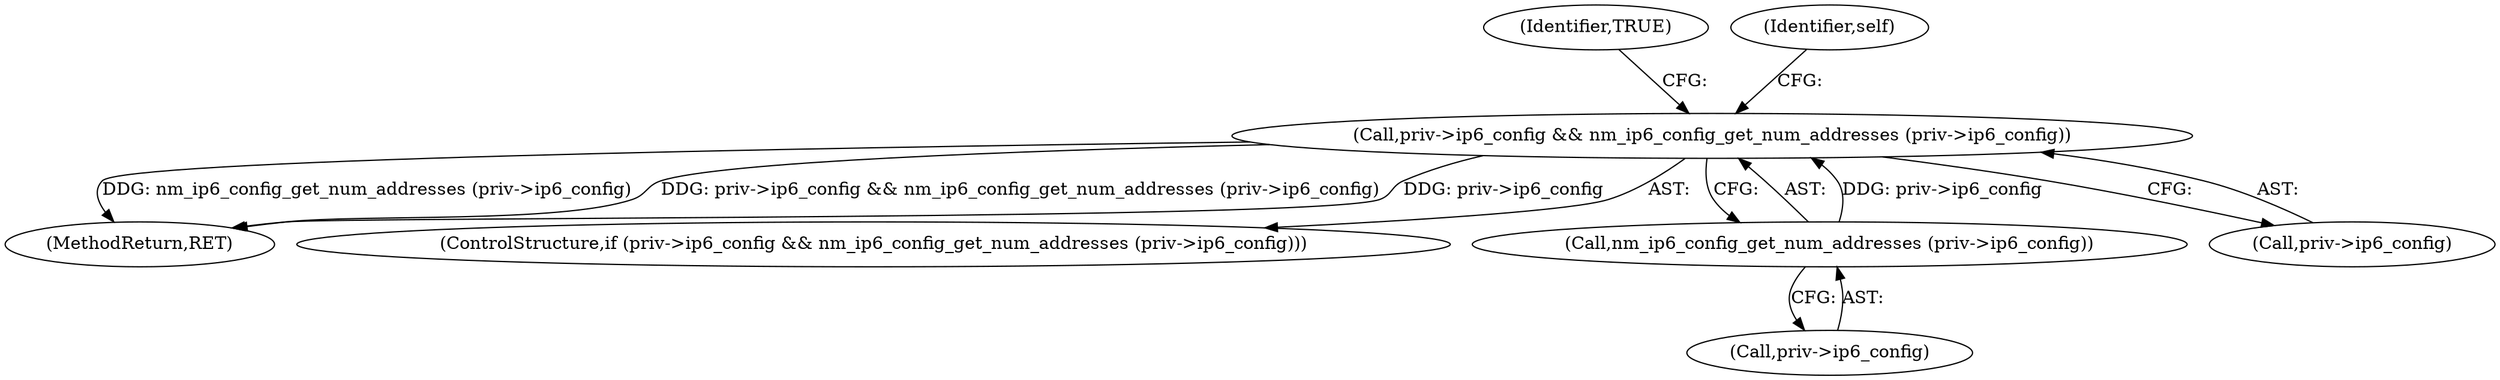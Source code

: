 digraph "0_NetworkManager_d5fc88e573fa58b93034b04d35a2454f5d28cad9@pointer" {
"1002822" [label="(Call,priv->ip6_config && nm_ip6_config_get_num_addresses (priv->ip6_config))"];
"1002826" [label="(Call,nm_ip6_config_get_num_addresses (priv->ip6_config))"];
"1002831" [label="(Identifier,TRUE)"];
"1002826" [label="(Call,nm_ip6_config_get_num_addresses (priv->ip6_config))"];
"1002822" [label="(Call,priv->ip6_config && nm_ip6_config_get_num_addresses (priv->ip6_config))"];
"1007368" [label="(MethodReturn,RET)"];
"1002827" [label="(Call,priv->ip6_config)"];
"1002834" [label="(Identifier,self)"];
"1002821" [label="(ControlStructure,if (priv->ip6_config && nm_ip6_config_get_num_addresses (priv->ip6_config)))"];
"1002823" [label="(Call,priv->ip6_config)"];
"1002822" -> "1002821"  [label="AST: "];
"1002822" -> "1002823"  [label="CFG: "];
"1002822" -> "1002826"  [label="CFG: "];
"1002823" -> "1002822"  [label="AST: "];
"1002826" -> "1002822"  [label="AST: "];
"1002831" -> "1002822"  [label="CFG: "];
"1002834" -> "1002822"  [label="CFG: "];
"1002822" -> "1007368"  [label="DDG: nm_ip6_config_get_num_addresses (priv->ip6_config)"];
"1002822" -> "1007368"  [label="DDG: priv->ip6_config && nm_ip6_config_get_num_addresses (priv->ip6_config)"];
"1002822" -> "1007368"  [label="DDG: priv->ip6_config"];
"1002826" -> "1002822"  [label="DDG: priv->ip6_config"];
"1002826" -> "1002827"  [label="CFG: "];
"1002827" -> "1002826"  [label="AST: "];
}
